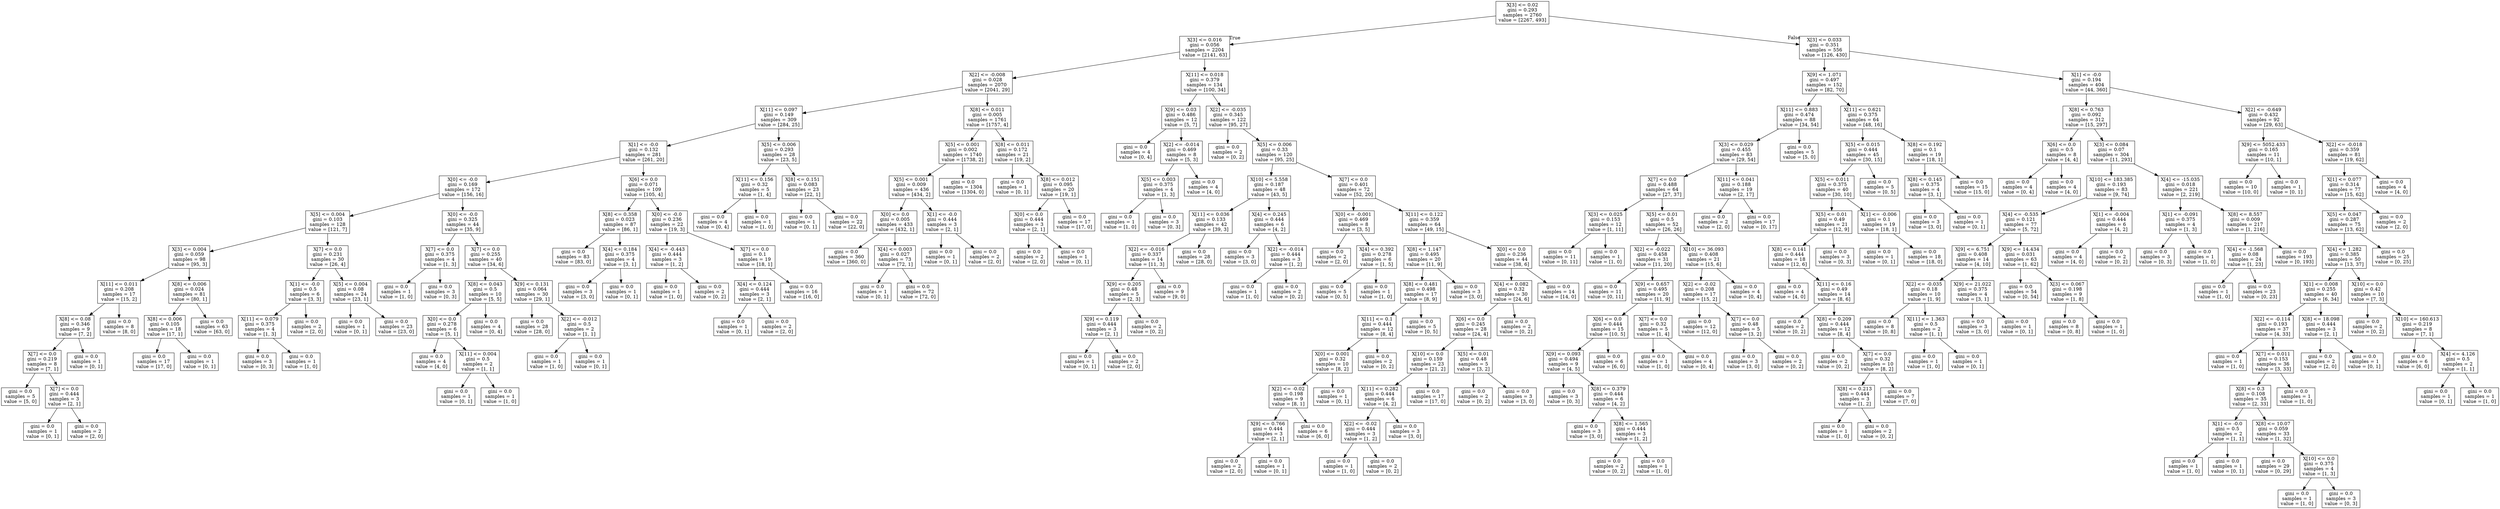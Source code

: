 digraph Tree {
node [shape=box] ;
0 [label="X[3] <= 0.02\ngini = 0.293\nsamples = 2760\nvalue = [2267, 493]"] ;
1 [label="X[3] <= 0.016\ngini = 0.056\nsamples = 2204\nvalue = [2141, 63]"] ;
0 -> 1 [labeldistance=2.5, labelangle=45, headlabel="True"] ;
2 [label="X[2] <= -0.008\ngini = 0.028\nsamples = 2070\nvalue = [2041, 29]"] ;
1 -> 2 ;
3 [label="X[11] <= 0.097\ngini = 0.149\nsamples = 309\nvalue = [284, 25]"] ;
2 -> 3 ;
4 [label="X[1] <= -0.0\ngini = 0.132\nsamples = 281\nvalue = [261, 20]"] ;
3 -> 4 ;
5 [label="X[0] <= -0.0\ngini = 0.169\nsamples = 172\nvalue = [156, 16]"] ;
4 -> 5 ;
6 [label="X[5] <= 0.004\ngini = 0.103\nsamples = 128\nvalue = [121, 7]"] ;
5 -> 6 ;
7 [label="X[3] <= 0.004\ngini = 0.059\nsamples = 98\nvalue = [95, 3]"] ;
6 -> 7 ;
8 [label="X[11] <= 0.011\ngini = 0.208\nsamples = 17\nvalue = [15, 2]"] ;
7 -> 8 ;
9 [label="X[8] <= 0.08\ngini = 0.346\nsamples = 9\nvalue = [7, 2]"] ;
8 -> 9 ;
10 [label="X[7] <= 0.0\ngini = 0.219\nsamples = 8\nvalue = [7, 1]"] ;
9 -> 10 ;
11 [label="gini = 0.0\nsamples = 5\nvalue = [5, 0]"] ;
10 -> 11 ;
12 [label="X[7] <= 0.0\ngini = 0.444\nsamples = 3\nvalue = [2, 1]"] ;
10 -> 12 ;
13 [label="gini = 0.0\nsamples = 1\nvalue = [0, 1]"] ;
12 -> 13 ;
14 [label="gini = 0.0\nsamples = 2\nvalue = [2, 0]"] ;
12 -> 14 ;
15 [label="gini = 0.0\nsamples = 1\nvalue = [0, 1]"] ;
9 -> 15 ;
16 [label="gini = 0.0\nsamples = 8\nvalue = [8, 0]"] ;
8 -> 16 ;
17 [label="X[8] <= 0.006\ngini = 0.024\nsamples = 81\nvalue = [80, 1]"] ;
7 -> 17 ;
18 [label="X[8] <= 0.006\ngini = 0.105\nsamples = 18\nvalue = [17, 1]"] ;
17 -> 18 ;
19 [label="gini = 0.0\nsamples = 17\nvalue = [17, 0]"] ;
18 -> 19 ;
20 [label="gini = 0.0\nsamples = 1\nvalue = [0, 1]"] ;
18 -> 20 ;
21 [label="gini = 0.0\nsamples = 63\nvalue = [63, 0]"] ;
17 -> 21 ;
22 [label="X[7] <= 0.0\ngini = 0.231\nsamples = 30\nvalue = [26, 4]"] ;
6 -> 22 ;
23 [label="X[1] <= -0.0\ngini = 0.5\nsamples = 6\nvalue = [3, 3]"] ;
22 -> 23 ;
24 [label="X[11] <= 0.079\ngini = 0.375\nsamples = 4\nvalue = [1, 3]"] ;
23 -> 24 ;
25 [label="gini = 0.0\nsamples = 3\nvalue = [0, 3]"] ;
24 -> 25 ;
26 [label="gini = 0.0\nsamples = 1\nvalue = [1, 0]"] ;
24 -> 26 ;
27 [label="gini = 0.0\nsamples = 2\nvalue = [2, 0]"] ;
23 -> 27 ;
28 [label="X[5] <= 0.004\ngini = 0.08\nsamples = 24\nvalue = [23, 1]"] ;
22 -> 28 ;
29 [label="gini = 0.0\nsamples = 1\nvalue = [0, 1]"] ;
28 -> 29 ;
30 [label="gini = 0.0\nsamples = 23\nvalue = [23, 0]"] ;
28 -> 30 ;
31 [label="X[0] <= -0.0\ngini = 0.325\nsamples = 44\nvalue = [35, 9]"] ;
5 -> 31 ;
32 [label="X[7] <= 0.0\ngini = 0.375\nsamples = 4\nvalue = [1, 3]"] ;
31 -> 32 ;
33 [label="gini = 0.0\nsamples = 1\nvalue = [1, 0]"] ;
32 -> 33 ;
34 [label="gini = 0.0\nsamples = 3\nvalue = [0, 3]"] ;
32 -> 34 ;
35 [label="X[7] <= 0.0\ngini = 0.255\nsamples = 40\nvalue = [34, 6]"] ;
31 -> 35 ;
36 [label="X[8] <= 0.043\ngini = 0.5\nsamples = 10\nvalue = [5, 5]"] ;
35 -> 36 ;
37 [label="X[0] <= 0.0\ngini = 0.278\nsamples = 6\nvalue = [5, 1]"] ;
36 -> 37 ;
38 [label="gini = 0.0\nsamples = 4\nvalue = [4, 0]"] ;
37 -> 38 ;
39 [label="X[11] <= 0.004\ngini = 0.5\nsamples = 2\nvalue = [1, 1]"] ;
37 -> 39 ;
40 [label="gini = 0.0\nsamples = 1\nvalue = [0, 1]"] ;
39 -> 40 ;
41 [label="gini = 0.0\nsamples = 1\nvalue = [1, 0]"] ;
39 -> 41 ;
42 [label="gini = 0.0\nsamples = 4\nvalue = [0, 4]"] ;
36 -> 42 ;
43 [label="X[9] <= 0.131\ngini = 0.064\nsamples = 30\nvalue = [29, 1]"] ;
35 -> 43 ;
44 [label="gini = 0.0\nsamples = 28\nvalue = [28, 0]"] ;
43 -> 44 ;
45 [label="X[2] <= -0.012\ngini = 0.5\nsamples = 2\nvalue = [1, 1]"] ;
43 -> 45 ;
46 [label="gini = 0.0\nsamples = 1\nvalue = [1, 0]"] ;
45 -> 46 ;
47 [label="gini = 0.0\nsamples = 1\nvalue = [0, 1]"] ;
45 -> 47 ;
48 [label="X[6] <= 0.0\ngini = 0.071\nsamples = 109\nvalue = [105, 4]"] ;
4 -> 48 ;
49 [label="X[8] <= 0.358\ngini = 0.023\nsamples = 87\nvalue = [86, 1]"] ;
48 -> 49 ;
50 [label="gini = 0.0\nsamples = 83\nvalue = [83, 0]"] ;
49 -> 50 ;
51 [label="X[4] <= 0.184\ngini = 0.375\nsamples = 4\nvalue = [3, 1]"] ;
49 -> 51 ;
52 [label="gini = 0.0\nsamples = 3\nvalue = [3, 0]"] ;
51 -> 52 ;
53 [label="gini = 0.0\nsamples = 1\nvalue = [0, 1]"] ;
51 -> 53 ;
54 [label="X[0] <= -0.0\ngini = 0.236\nsamples = 22\nvalue = [19, 3]"] ;
48 -> 54 ;
55 [label="X[4] <= -0.443\ngini = 0.444\nsamples = 3\nvalue = [1, 2]"] ;
54 -> 55 ;
56 [label="gini = 0.0\nsamples = 1\nvalue = [1, 0]"] ;
55 -> 56 ;
57 [label="gini = 0.0\nsamples = 2\nvalue = [0, 2]"] ;
55 -> 57 ;
58 [label="X[7] <= 0.0\ngini = 0.1\nsamples = 19\nvalue = [18, 1]"] ;
54 -> 58 ;
59 [label="X[4] <= 0.124\ngini = 0.444\nsamples = 3\nvalue = [2, 1]"] ;
58 -> 59 ;
60 [label="gini = 0.0\nsamples = 1\nvalue = [0, 1]"] ;
59 -> 60 ;
61 [label="gini = 0.0\nsamples = 2\nvalue = [2, 0]"] ;
59 -> 61 ;
62 [label="gini = 0.0\nsamples = 16\nvalue = [16, 0]"] ;
58 -> 62 ;
63 [label="X[5] <= 0.006\ngini = 0.293\nsamples = 28\nvalue = [23, 5]"] ;
3 -> 63 ;
64 [label="X[11] <= 0.156\ngini = 0.32\nsamples = 5\nvalue = [1, 4]"] ;
63 -> 64 ;
65 [label="gini = 0.0\nsamples = 4\nvalue = [0, 4]"] ;
64 -> 65 ;
66 [label="gini = 0.0\nsamples = 1\nvalue = [1, 0]"] ;
64 -> 66 ;
67 [label="X[8] <= 0.151\ngini = 0.083\nsamples = 23\nvalue = [22, 1]"] ;
63 -> 67 ;
68 [label="gini = 0.0\nsamples = 1\nvalue = [0, 1]"] ;
67 -> 68 ;
69 [label="gini = 0.0\nsamples = 22\nvalue = [22, 0]"] ;
67 -> 69 ;
70 [label="X[8] <= 0.011\ngini = 0.005\nsamples = 1761\nvalue = [1757, 4]"] ;
2 -> 70 ;
71 [label="X[5] <= 0.001\ngini = 0.002\nsamples = 1740\nvalue = [1738, 2]"] ;
70 -> 71 ;
72 [label="X[5] <= 0.001\ngini = 0.009\nsamples = 436\nvalue = [434, 2]"] ;
71 -> 72 ;
73 [label="X[0] <= 0.0\ngini = 0.005\nsamples = 433\nvalue = [432, 1]"] ;
72 -> 73 ;
74 [label="gini = 0.0\nsamples = 360\nvalue = [360, 0]"] ;
73 -> 74 ;
75 [label="X[4] <= 0.003\ngini = 0.027\nsamples = 73\nvalue = [72, 1]"] ;
73 -> 75 ;
76 [label="gini = 0.0\nsamples = 1\nvalue = [0, 1]"] ;
75 -> 76 ;
77 [label="gini = 0.0\nsamples = 72\nvalue = [72, 0]"] ;
75 -> 77 ;
78 [label="X[1] <= -0.0\ngini = 0.444\nsamples = 3\nvalue = [2, 1]"] ;
72 -> 78 ;
79 [label="gini = 0.0\nsamples = 1\nvalue = [0, 1]"] ;
78 -> 79 ;
80 [label="gini = 0.0\nsamples = 2\nvalue = [2, 0]"] ;
78 -> 80 ;
81 [label="gini = 0.0\nsamples = 1304\nvalue = [1304, 0]"] ;
71 -> 81 ;
82 [label="X[8] <= 0.011\ngini = 0.172\nsamples = 21\nvalue = [19, 2]"] ;
70 -> 82 ;
83 [label="gini = 0.0\nsamples = 1\nvalue = [0, 1]"] ;
82 -> 83 ;
84 [label="X[8] <= 0.012\ngini = 0.095\nsamples = 20\nvalue = [19, 1]"] ;
82 -> 84 ;
85 [label="X[0] <= 0.0\ngini = 0.444\nsamples = 3\nvalue = [2, 1]"] ;
84 -> 85 ;
86 [label="gini = 0.0\nsamples = 2\nvalue = [2, 0]"] ;
85 -> 86 ;
87 [label="gini = 0.0\nsamples = 1\nvalue = [0, 1]"] ;
85 -> 87 ;
88 [label="gini = 0.0\nsamples = 17\nvalue = [17, 0]"] ;
84 -> 88 ;
89 [label="X[11] <= 0.018\ngini = 0.379\nsamples = 134\nvalue = [100, 34]"] ;
1 -> 89 ;
90 [label="X[9] <= 0.03\ngini = 0.486\nsamples = 12\nvalue = [5, 7]"] ;
89 -> 90 ;
91 [label="gini = 0.0\nsamples = 4\nvalue = [0, 4]"] ;
90 -> 91 ;
92 [label="X[2] <= -0.014\ngini = 0.469\nsamples = 8\nvalue = [5, 3]"] ;
90 -> 92 ;
93 [label="X[5] <= 0.003\ngini = 0.375\nsamples = 4\nvalue = [1, 3]"] ;
92 -> 93 ;
94 [label="gini = 0.0\nsamples = 1\nvalue = [1, 0]"] ;
93 -> 94 ;
95 [label="gini = 0.0\nsamples = 3\nvalue = [0, 3]"] ;
93 -> 95 ;
96 [label="gini = 0.0\nsamples = 4\nvalue = [4, 0]"] ;
92 -> 96 ;
97 [label="X[2] <= -0.035\ngini = 0.345\nsamples = 122\nvalue = [95, 27]"] ;
89 -> 97 ;
98 [label="gini = 0.0\nsamples = 2\nvalue = [0, 2]"] ;
97 -> 98 ;
99 [label="X[5] <= 0.006\ngini = 0.33\nsamples = 120\nvalue = [95, 25]"] ;
97 -> 99 ;
100 [label="X[10] <= 5.558\ngini = 0.187\nsamples = 48\nvalue = [43, 5]"] ;
99 -> 100 ;
101 [label="X[11] <= 0.036\ngini = 0.133\nsamples = 42\nvalue = [39, 3]"] ;
100 -> 101 ;
102 [label="X[2] <= -0.016\ngini = 0.337\nsamples = 14\nvalue = [11, 3]"] ;
101 -> 102 ;
103 [label="X[9] <= 0.205\ngini = 0.48\nsamples = 5\nvalue = [2, 3]"] ;
102 -> 103 ;
104 [label="X[9] <= 0.119\ngini = 0.444\nsamples = 3\nvalue = [2, 1]"] ;
103 -> 104 ;
105 [label="gini = 0.0\nsamples = 1\nvalue = [0, 1]"] ;
104 -> 105 ;
106 [label="gini = 0.0\nsamples = 2\nvalue = [2, 0]"] ;
104 -> 106 ;
107 [label="gini = 0.0\nsamples = 2\nvalue = [0, 2]"] ;
103 -> 107 ;
108 [label="gini = 0.0\nsamples = 9\nvalue = [9, 0]"] ;
102 -> 108 ;
109 [label="gini = 0.0\nsamples = 28\nvalue = [28, 0]"] ;
101 -> 109 ;
110 [label="X[4] <= 0.245\ngini = 0.444\nsamples = 6\nvalue = [4, 2]"] ;
100 -> 110 ;
111 [label="gini = 0.0\nsamples = 3\nvalue = [3, 0]"] ;
110 -> 111 ;
112 [label="X[2] <= -0.014\ngini = 0.444\nsamples = 3\nvalue = [1, 2]"] ;
110 -> 112 ;
113 [label="gini = 0.0\nsamples = 1\nvalue = [1, 0]"] ;
112 -> 113 ;
114 [label="gini = 0.0\nsamples = 2\nvalue = [0, 2]"] ;
112 -> 114 ;
115 [label="X[7] <= 0.0\ngini = 0.401\nsamples = 72\nvalue = [52, 20]"] ;
99 -> 115 ;
116 [label="X[0] <= -0.001\ngini = 0.469\nsamples = 8\nvalue = [3, 5]"] ;
115 -> 116 ;
117 [label="gini = 0.0\nsamples = 2\nvalue = [2, 0]"] ;
116 -> 117 ;
118 [label="X[4] <= 0.392\ngini = 0.278\nsamples = 6\nvalue = [1, 5]"] ;
116 -> 118 ;
119 [label="gini = 0.0\nsamples = 5\nvalue = [0, 5]"] ;
118 -> 119 ;
120 [label="gini = 0.0\nsamples = 1\nvalue = [1, 0]"] ;
118 -> 120 ;
121 [label="X[11] <= 0.122\ngini = 0.359\nsamples = 64\nvalue = [49, 15]"] ;
115 -> 121 ;
122 [label="X[8] <= 1.147\ngini = 0.495\nsamples = 20\nvalue = [11, 9]"] ;
121 -> 122 ;
123 [label="X[8] <= 0.481\ngini = 0.498\nsamples = 17\nvalue = [8, 9]"] ;
122 -> 123 ;
124 [label="X[11] <= 0.1\ngini = 0.444\nsamples = 12\nvalue = [8, 4]"] ;
123 -> 124 ;
125 [label="X[0] <= 0.001\ngini = 0.32\nsamples = 10\nvalue = [8, 2]"] ;
124 -> 125 ;
126 [label="X[2] <= -0.02\ngini = 0.198\nsamples = 9\nvalue = [8, 1]"] ;
125 -> 126 ;
127 [label="X[9] <= 0.766\ngini = 0.444\nsamples = 3\nvalue = [2, 1]"] ;
126 -> 127 ;
128 [label="gini = 0.0\nsamples = 2\nvalue = [2, 0]"] ;
127 -> 128 ;
129 [label="gini = 0.0\nsamples = 1\nvalue = [0, 1]"] ;
127 -> 129 ;
130 [label="gini = 0.0\nsamples = 6\nvalue = [6, 0]"] ;
126 -> 130 ;
131 [label="gini = 0.0\nsamples = 1\nvalue = [0, 1]"] ;
125 -> 131 ;
132 [label="gini = 0.0\nsamples = 2\nvalue = [0, 2]"] ;
124 -> 132 ;
133 [label="gini = 0.0\nsamples = 5\nvalue = [0, 5]"] ;
123 -> 133 ;
134 [label="gini = 0.0\nsamples = 3\nvalue = [3, 0]"] ;
122 -> 134 ;
135 [label="X[0] <= 0.0\ngini = 0.236\nsamples = 44\nvalue = [38, 6]"] ;
121 -> 135 ;
136 [label="X[4] <= 0.082\ngini = 0.32\nsamples = 30\nvalue = [24, 6]"] ;
135 -> 136 ;
137 [label="X[6] <= 0.0\ngini = 0.245\nsamples = 28\nvalue = [24, 4]"] ;
136 -> 137 ;
138 [label="X[10] <= 0.0\ngini = 0.159\nsamples = 23\nvalue = [21, 2]"] ;
137 -> 138 ;
139 [label="X[11] <= 0.282\ngini = 0.444\nsamples = 6\nvalue = [4, 2]"] ;
138 -> 139 ;
140 [label="X[2] <= -0.02\ngini = 0.444\nsamples = 3\nvalue = [1, 2]"] ;
139 -> 140 ;
141 [label="gini = 0.0\nsamples = 1\nvalue = [1, 0]"] ;
140 -> 141 ;
142 [label="gini = 0.0\nsamples = 2\nvalue = [0, 2]"] ;
140 -> 142 ;
143 [label="gini = 0.0\nsamples = 3\nvalue = [3, 0]"] ;
139 -> 143 ;
144 [label="gini = 0.0\nsamples = 17\nvalue = [17, 0]"] ;
138 -> 144 ;
145 [label="X[5] <= 0.01\ngini = 0.48\nsamples = 5\nvalue = [3, 2]"] ;
137 -> 145 ;
146 [label="gini = 0.0\nsamples = 2\nvalue = [0, 2]"] ;
145 -> 146 ;
147 [label="gini = 0.0\nsamples = 3\nvalue = [3, 0]"] ;
145 -> 147 ;
148 [label="gini = 0.0\nsamples = 2\nvalue = [0, 2]"] ;
136 -> 148 ;
149 [label="gini = 0.0\nsamples = 14\nvalue = [14, 0]"] ;
135 -> 149 ;
150 [label="X[3] <= 0.033\ngini = 0.351\nsamples = 556\nvalue = [126, 430]"] ;
0 -> 150 [labeldistance=2.5, labelangle=-45, headlabel="False"] ;
151 [label="X[9] <= 1.071\ngini = 0.497\nsamples = 152\nvalue = [82, 70]"] ;
150 -> 151 ;
152 [label="X[11] <= 0.883\ngini = 0.474\nsamples = 88\nvalue = [34, 54]"] ;
151 -> 152 ;
153 [label="X[3] <= 0.029\ngini = 0.455\nsamples = 83\nvalue = [29, 54]"] ;
152 -> 153 ;
154 [label="X[7] <= 0.0\ngini = 0.488\nsamples = 64\nvalue = [27, 37]"] ;
153 -> 154 ;
155 [label="X[3] <= 0.025\ngini = 0.153\nsamples = 12\nvalue = [1, 11]"] ;
154 -> 155 ;
156 [label="gini = 0.0\nsamples = 11\nvalue = [0, 11]"] ;
155 -> 156 ;
157 [label="gini = 0.0\nsamples = 1\nvalue = [1, 0]"] ;
155 -> 157 ;
158 [label="X[5] <= 0.01\ngini = 0.5\nsamples = 52\nvalue = [26, 26]"] ;
154 -> 158 ;
159 [label="X[2] <= -0.022\ngini = 0.458\nsamples = 31\nvalue = [11, 20]"] ;
158 -> 159 ;
160 [label="gini = 0.0\nsamples = 11\nvalue = [0, 11]"] ;
159 -> 160 ;
161 [label="X[9] <= 0.657\ngini = 0.495\nsamples = 20\nvalue = [11, 9]"] ;
159 -> 161 ;
162 [label="X[6] <= 0.0\ngini = 0.444\nsamples = 15\nvalue = [10, 5]"] ;
161 -> 162 ;
163 [label="X[9] <= 0.093\ngini = 0.494\nsamples = 9\nvalue = [4, 5]"] ;
162 -> 163 ;
164 [label="gini = 0.0\nsamples = 3\nvalue = [0, 3]"] ;
163 -> 164 ;
165 [label="X[8] <= 0.379\ngini = 0.444\nsamples = 6\nvalue = [4, 2]"] ;
163 -> 165 ;
166 [label="gini = 0.0\nsamples = 3\nvalue = [3, 0]"] ;
165 -> 166 ;
167 [label="X[8] <= 1.565\ngini = 0.444\nsamples = 3\nvalue = [1, 2]"] ;
165 -> 167 ;
168 [label="gini = 0.0\nsamples = 2\nvalue = [0, 2]"] ;
167 -> 168 ;
169 [label="gini = 0.0\nsamples = 1\nvalue = [1, 0]"] ;
167 -> 169 ;
170 [label="gini = 0.0\nsamples = 6\nvalue = [6, 0]"] ;
162 -> 170 ;
171 [label="X[7] <= 0.0\ngini = 0.32\nsamples = 5\nvalue = [1, 4]"] ;
161 -> 171 ;
172 [label="gini = 0.0\nsamples = 1\nvalue = [1, 0]"] ;
171 -> 172 ;
173 [label="gini = 0.0\nsamples = 4\nvalue = [0, 4]"] ;
171 -> 173 ;
174 [label="X[10] <= 36.093\ngini = 0.408\nsamples = 21\nvalue = [15, 6]"] ;
158 -> 174 ;
175 [label="X[2] <= -0.02\ngini = 0.208\nsamples = 17\nvalue = [15, 2]"] ;
174 -> 175 ;
176 [label="gini = 0.0\nsamples = 12\nvalue = [12, 0]"] ;
175 -> 176 ;
177 [label="X[7] <= 0.0\ngini = 0.48\nsamples = 5\nvalue = [3, 2]"] ;
175 -> 177 ;
178 [label="gini = 0.0\nsamples = 3\nvalue = [3, 0]"] ;
177 -> 178 ;
179 [label="gini = 0.0\nsamples = 2\nvalue = [0, 2]"] ;
177 -> 179 ;
180 [label="gini = 0.0\nsamples = 4\nvalue = [0, 4]"] ;
174 -> 180 ;
181 [label="X[11] <= 0.041\ngini = 0.188\nsamples = 19\nvalue = [2, 17]"] ;
153 -> 181 ;
182 [label="gini = 0.0\nsamples = 2\nvalue = [2, 0]"] ;
181 -> 182 ;
183 [label="gini = 0.0\nsamples = 17\nvalue = [0, 17]"] ;
181 -> 183 ;
184 [label="gini = 0.0\nsamples = 5\nvalue = [5, 0]"] ;
152 -> 184 ;
185 [label="X[11] <= 0.621\ngini = 0.375\nsamples = 64\nvalue = [48, 16]"] ;
151 -> 185 ;
186 [label="X[5] <= 0.015\ngini = 0.444\nsamples = 45\nvalue = [30, 15]"] ;
185 -> 186 ;
187 [label="X[5] <= 0.011\ngini = 0.375\nsamples = 40\nvalue = [30, 10]"] ;
186 -> 187 ;
188 [label="X[5] <= 0.01\ngini = 0.49\nsamples = 21\nvalue = [12, 9]"] ;
187 -> 188 ;
189 [label="X[8] <= 0.141\ngini = 0.444\nsamples = 18\nvalue = [12, 6]"] ;
188 -> 189 ;
190 [label="gini = 0.0\nsamples = 4\nvalue = [4, 0]"] ;
189 -> 190 ;
191 [label="X[11] <= 0.16\ngini = 0.49\nsamples = 14\nvalue = [8, 6]"] ;
189 -> 191 ;
192 [label="gini = 0.0\nsamples = 2\nvalue = [0, 2]"] ;
191 -> 192 ;
193 [label="X[8] <= 0.209\ngini = 0.444\nsamples = 12\nvalue = [8, 4]"] ;
191 -> 193 ;
194 [label="gini = 0.0\nsamples = 2\nvalue = [0, 2]"] ;
193 -> 194 ;
195 [label="X[7] <= 0.0\ngini = 0.32\nsamples = 10\nvalue = [8, 2]"] ;
193 -> 195 ;
196 [label="X[8] <= 0.213\ngini = 0.444\nsamples = 3\nvalue = [1, 2]"] ;
195 -> 196 ;
197 [label="gini = 0.0\nsamples = 1\nvalue = [1, 0]"] ;
196 -> 197 ;
198 [label="gini = 0.0\nsamples = 2\nvalue = [0, 2]"] ;
196 -> 198 ;
199 [label="gini = 0.0\nsamples = 7\nvalue = [7, 0]"] ;
195 -> 199 ;
200 [label="gini = 0.0\nsamples = 3\nvalue = [0, 3]"] ;
188 -> 200 ;
201 [label="X[1] <= -0.006\ngini = 0.1\nsamples = 19\nvalue = [18, 1]"] ;
187 -> 201 ;
202 [label="gini = 0.0\nsamples = 1\nvalue = [0, 1]"] ;
201 -> 202 ;
203 [label="gini = 0.0\nsamples = 18\nvalue = [18, 0]"] ;
201 -> 203 ;
204 [label="gini = 0.0\nsamples = 5\nvalue = [0, 5]"] ;
186 -> 204 ;
205 [label="X[8] <= 0.192\ngini = 0.1\nsamples = 19\nvalue = [18, 1]"] ;
185 -> 205 ;
206 [label="X[8] <= 0.145\ngini = 0.375\nsamples = 4\nvalue = [3, 1]"] ;
205 -> 206 ;
207 [label="gini = 0.0\nsamples = 3\nvalue = [3, 0]"] ;
206 -> 207 ;
208 [label="gini = 0.0\nsamples = 1\nvalue = [0, 1]"] ;
206 -> 208 ;
209 [label="gini = 0.0\nsamples = 15\nvalue = [15, 0]"] ;
205 -> 209 ;
210 [label="X[1] <= -0.0\ngini = 0.194\nsamples = 404\nvalue = [44, 360]"] ;
150 -> 210 ;
211 [label="X[8] <= 0.763\ngini = 0.092\nsamples = 312\nvalue = [15, 297]"] ;
210 -> 211 ;
212 [label="X[6] <= 0.0\ngini = 0.5\nsamples = 8\nvalue = [4, 4]"] ;
211 -> 212 ;
213 [label="gini = 0.0\nsamples = 4\nvalue = [0, 4]"] ;
212 -> 213 ;
214 [label="gini = 0.0\nsamples = 4\nvalue = [4, 0]"] ;
212 -> 214 ;
215 [label="X[3] <= 0.084\ngini = 0.07\nsamples = 304\nvalue = [11, 293]"] ;
211 -> 215 ;
216 [label="X[10] <= 183.385\ngini = 0.193\nsamples = 83\nvalue = [9, 74]"] ;
215 -> 216 ;
217 [label="X[4] <= -0.535\ngini = 0.121\nsamples = 77\nvalue = [5, 72]"] ;
216 -> 217 ;
218 [label="X[9] <= 6.751\ngini = 0.408\nsamples = 14\nvalue = [4, 10]"] ;
217 -> 218 ;
219 [label="X[2] <= -0.035\ngini = 0.18\nsamples = 10\nvalue = [1, 9]"] ;
218 -> 219 ;
220 [label="gini = 0.0\nsamples = 8\nvalue = [0, 8]"] ;
219 -> 220 ;
221 [label="X[11] <= 1.363\ngini = 0.5\nsamples = 2\nvalue = [1, 1]"] ;
219 -> 221 ;
222 [label="gini = 0.0\nsamples = 1\nvalue = [1, 0]"] ;
221 -> 222 ;
223 [label="gini = 0.0\nsamples = 1\nvalue = [0, 1]"] ;
221 -> 223 ;
224 [label="X[9] <= 21.022\ngini = 0.375\nsamples = 4\nvalue = [3, 1]"] ;
218 -> 224 ;
225 [label="gini = 0.0\nsamples = 3\nvalue = [3, 0]"] ;
224 -> 225 ;
226 [label="gini = 0.0\nsamples = 1\nvalue = [0, 1]"] ;
224 -> 226 ;
227 [label="X[9] <= 14.434\ngini = 0.031\nsamples = 63\nvalue = [1, 62]"] ;
217 -> 227 ;
228 [label="gini = 0.0\nsamples = 54\nvalue = [0, 54]"] ;
227 -> 228 ;
229 [label="X[3] <= 0.067\ngini = 0.198\nsamples = 9\nvalue = [1, 8]"] ;
227 -> 229 ;
230 [label="gini = 0.0\nsamples = 8\nvalue = [0, 8]"] ;
229 -> 230 ;
231 [label="gini = 0.0\nsamples = 1\nvalue = [1, 0]"] ;
229 -> 231 ;
232 [label="X[1] <= -0.004\ngini = 0.444\nsamples = 6\nvalue = [4, 2]"] ;
216 -> 232 ;
233 [label="gini = 0.0\nsamples = 4\nvalue = [4, 0]"] ;
232 -> 233 ;
234 [label="gini = 0.0\nsamples = 2\nvalue = [0, 2]"] ;
232 -> 234 ;
235 [label="X[4] <= -15.035\ngini = 0.018\nsamples = 221\nvalue = [2, 219]"] ;
215 -> 235 ;
236 [label="X[1] <= -0.091\ngini = 0.375\nsamples = 4\nvalue = [1, 3]"] ;
235 -> 236 ;
237 [label="gini = 0.0\nsamples = 3\nvalue = [0, 3]"] ;
236 -> 237 ;
238 [label="gini = 0.0\nsamples = 1\nvalue = [1, 0]"] ;
236 -> 238 ;
239 [label="X[8] <= 8.557\ngini = 0.009\nsamples = 217\nvalue = [1, 216]"] ;
235 -> 239 ;
240 [label="X[4] <= -1.568\ngini = 0.08\nsamples = 24\nvalue = [1, 23]"] ;
239 -> 240 ;
241 [label="gini = 0.0\nsamples = 1\nvalue = [1, 0]"] ;
240 -> 241 ;
242 [label="gini = 0.0\nsamples = 23\nvalue = [0, 23]"] ;
240 -> 242 ;
243 [label="gini = 0.0\nsamples = 193\nvalue = [0, 193]"] ;
239 -> 243 ;
244 [label="X[2] <= -0.649\ngini = 0.432\nsamples = 92\nvalue = [29, 63]"] ;
210 -> 244 ;
245 [label="X[9] <= 5052.433\ngini = 0.165\nsamples = 11\nvalue = [10, 1]"] ;
244 -> 245 ;
246 [label="gini = 0.0\nsamples = 10\nvalue = [10, 0]"] ;
245 -> 246 ;
247 [label="gini = 0.0\nsamples = 1\nvalue = [0, 1]"] ;
245 -> 247 ;
248 [label="X[2] <= -0.018\ngini = 0.359\nsamples = 81\nvalue = [19, 62]"] ;
244 -> 248 ;
249 [label="X[1] <= 0.077\ngini = 0.314\nsamples = 77\nvalue = [15, 62]"] ;
248 -> 249 ;
250 [label="X[5] <= 0.047\ngini = 0.287\nsamples = 75\nvalue = [13, 62]"] ;
249 -> 250 ;
251 [label="X[4] <= 1.282\ngini = 0.385\nsamples = 50\nvalue = [13, 37]"] ;
250 -> 251 ;
252 [label="X[1] <= 0.008\ngini = 0.255\nsamples = 40\nvalue = [6, 34]"] ;
251 -> 252 ;
253 [label="X[2] <= -0.114\ngini = 0.193\nsamples = 37\nvalue = [4, 33]"] ;
252 -> 253 ;
254 [label="gini = 0.0\nsamples = 1\nvalue = [1, 0]"] ;
253 -> 254 ;
255 [label="X[7] <= 0.011\ngini = 0.153\nsamples = 36\nvalue = [3, 33]"] ;
253 -> 255 ;
256 [label="X[8] <= 0.3\ngini = 0.108\nsamples = 35\nvalue = [2, 33]"] ;
255 -> 256 ;
257 [label="X[1] <= -0.0\ngini = 0.5\nsamples = 2\nvalue = [1, 1]"] ;
256 -> 257 ;
258 [label="gini = 0.0\nsamples = 1\nvalue = [1, 0]"] ;
257 -> 258 ;
259 [label="gini = 0.0\nsamples = 1\nvalue = [0, 1]"] ;
257 -> 259 ;
260 [label="X[8] <= 10.07\ngini = 0.059\nsamples = 33\nvalue = [1, 32]"] ;
256 -> 260 ;
261 [label="gini = 0.0\nsamples = 29\nvalue = [0, 29]"] ;
260 -> 261 ;
262 [label="X[10] <= 0.0\ngini = 0.375\nsamples = 4\nvalue = [1, 3]"] ;
260 -> 262 ;
263 [label="gini = 0.0\nsamples = 1\nvalue = [1, 0]"] ;
262 -> 263 ;
264 [label="gini = 0.0\nsamples = 3\nvalue = [0, 3]"] ;
262 -> 264 ;
265 [label="gini = 0.0\nsamples = 1\nvalue = [1, 0]"] ;
255 -> 265 ;
266 [label="X[8] <= 18.098\ngini = 0.444\nsamples = 3\nvalue = [2, 1]"] ;
252 -> 266 ;
267 [label="gini = 0.0\nsamples = 2\nvalue = [2, 0]"] ;
266 -> 267 ;
268 [label="gini = 0.0\nsamples = 1\nvalue = [0, 1]"] ;
266 -> 268 ;
269 [label="X[10] <= 0.0\ngini = 0.42\nsamples = 10\nvalue = [7, 3]"] ;
251 -> 269 ;
270 [label="gini = 0.0\nsamples = 2\nvalue = [0, 2]"] ;
269 -> 270 ;
271 [label="X[10] <= 160.613\ngini = 0.219\nsamples = 8\nvalue = [7, 1]"] ;
269 -> 271 ;
272 [label="gini = 0.0\nsamples = 6\nvalue = [6, 0]"] ;
271 -> 272 ;
273 [label="X[4] <= 4.126\ngini = 0.5\nsamples = 2\nvalue = [1, 1]"] ;
271 -> 273 ;
274 [label="gini = 0.0\nsamples = 1\nvalue = [0, 1]"] ;
273 -> 274 ;
275 [label="gini = 0.0\nsamples = 1\nvalue = [1, 0]"] ;
273 -> 275 ;
276 [label="gini = 0.0\nsamples = 25\nvalue = [0, 25]"] ;
250 -> 276 ;
277 [label="gini = 0.0\nsamples = 2\nvalue = [2, 0]"] ;
249 -> 277 ;
278 [label="gini = 0.0\nsamples = 4\nvalue = [4, 0]"] ;
248 -> 278 ;
}